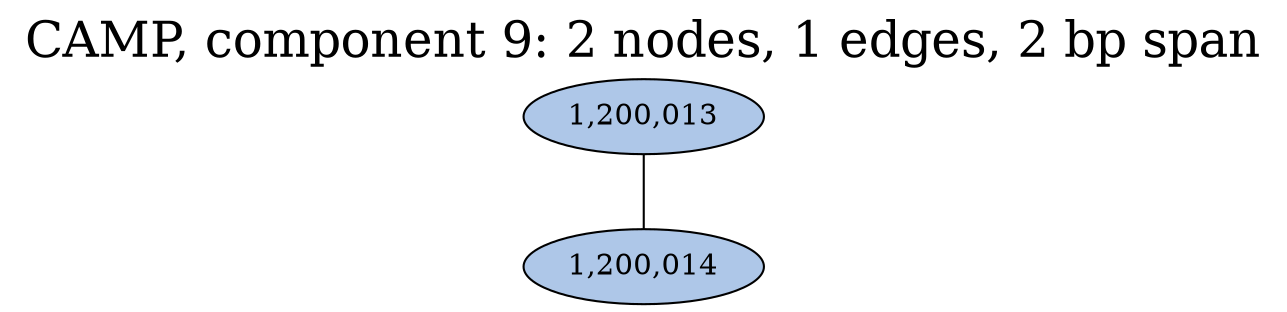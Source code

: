 graph CAMP_cc9 {
	overlap="prism50";
	outputorder="edgesfirst";
	label="CAMP, component 9: 2 nodes, 1 edges, 2 bp span";
	labelloc="t";
	fontsize=24;
	"1,200,013" [style="filled", fillcolor="#aec7e8", fontcolor="#000000"];
	"1,200,014" [style="filled", fillcolor="#aec7e8", fontcolor="#000000"];
	"1,200,013" -- "1,200,014";
}